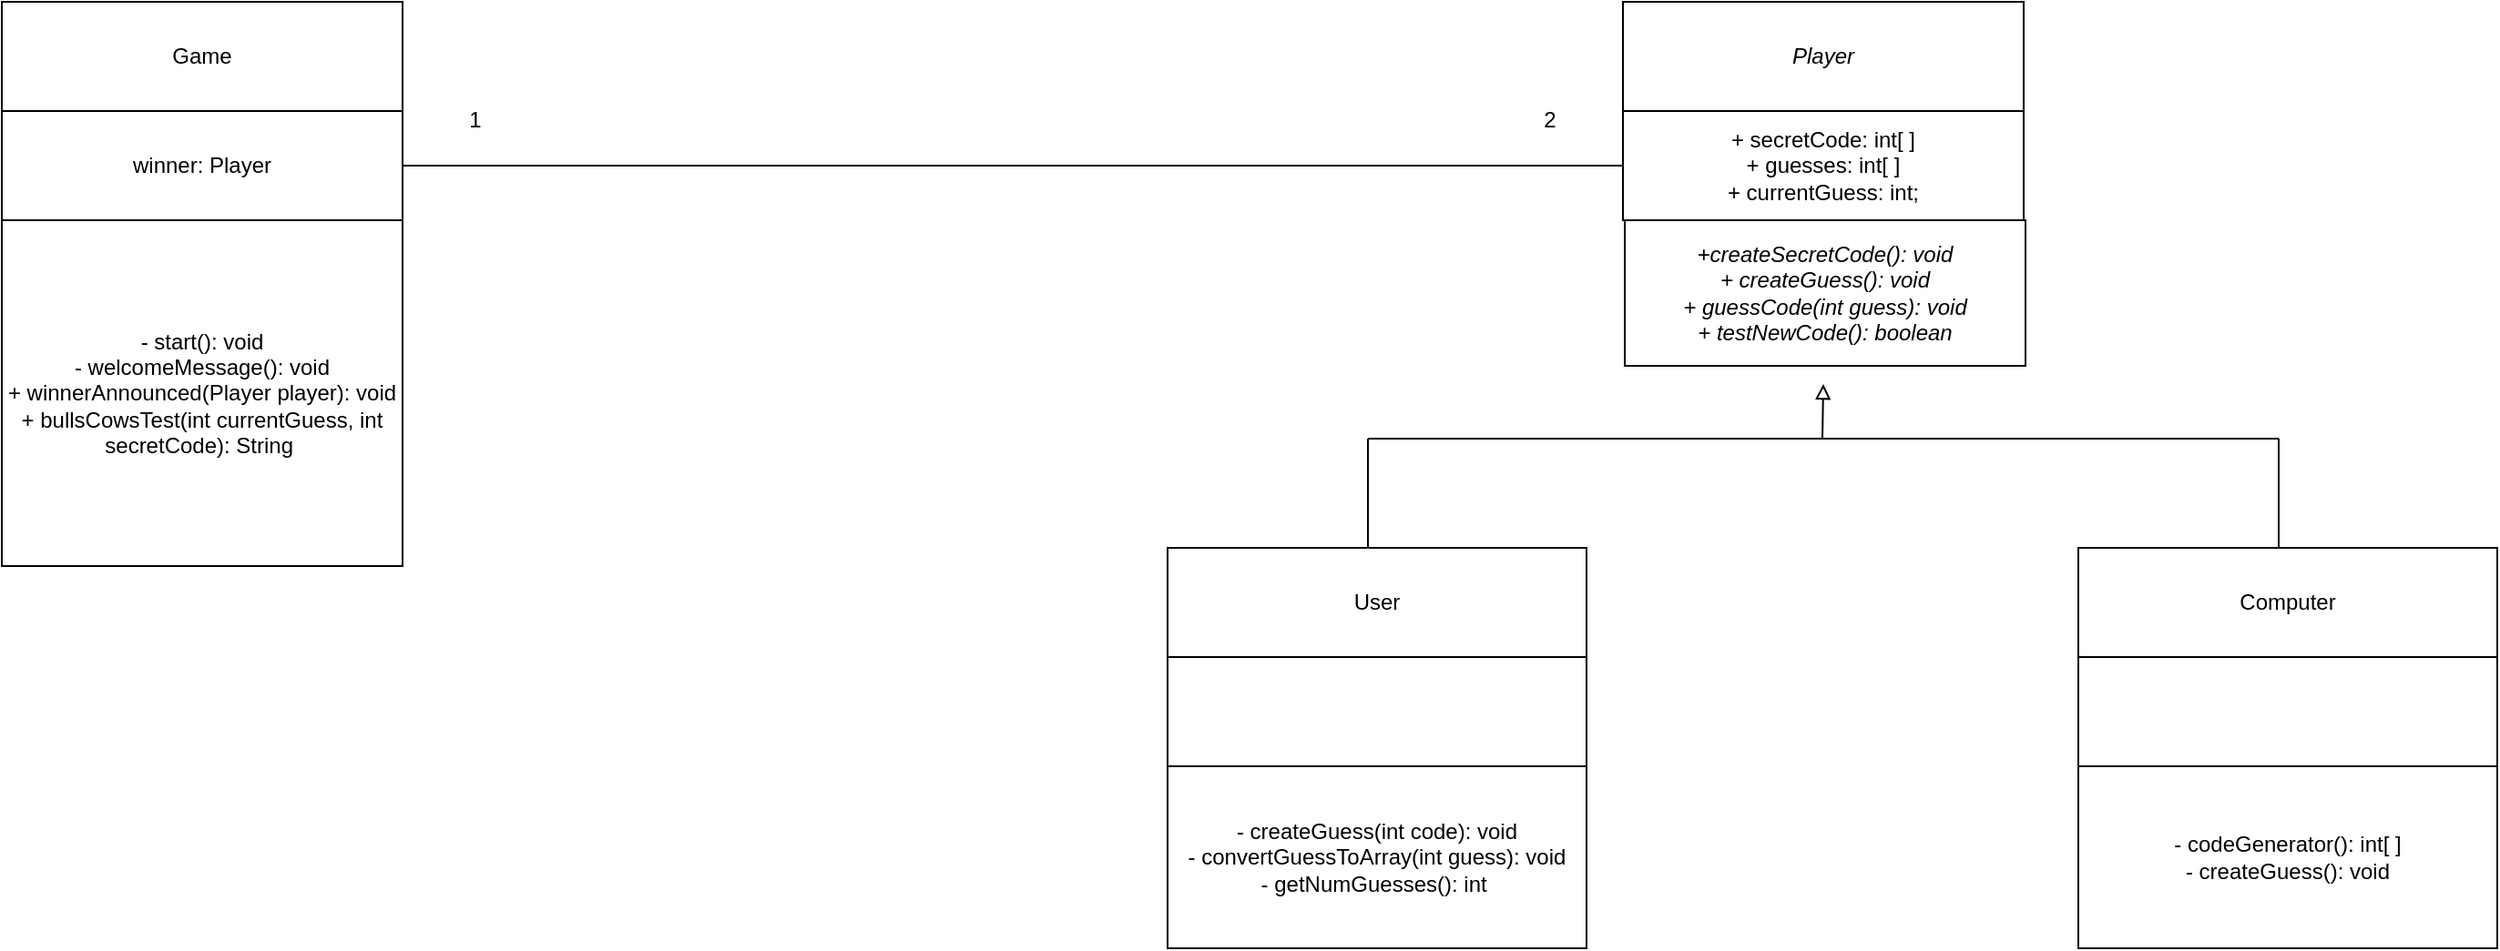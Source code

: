 <mxfile version="24.2.1" type="github">
  <diagram name="Page-1" id="k9EaVZVAbxrQNVvtNwEI">
    <mxGraphModel dx="2139" dy="788" grid="1" gridSize="10" guides="1" tooltips="1" connect="1" arrows="1" fold="1" page="1" pageScale="1" pageWidth="827" pageHeight="1169" math="0" shadow="0">
      <root>
        <mxCell id="0" />
        <mxCell id="1" parent="0" />
        <mxCell id="YOF9pa97loRDRJes7WbL-1" value="&lt;i&gt;Player&lt;/i&gt;" style="rounded=0;whiteSpace=wrap;html=1;" vertex="1" parent="1">
          <mxGeometry x="330" y="30" width="220" height="60" as="geometry" />
        </mxCell>
        <mxCell id="YOF9pa97loRDRJes7WbL-3" value="+ secretCode: int[ ]&lt;div&gt;+ guesses: int[ ]&lt;/div&gt;&lt;div&gt;+ currentGuess: int;&lt;/div&gt;" style="rounded=0;whiteSpace=wrap;html=1;" vertex="1" parent="1">
          <mxGeometry x="330" y="90" width="220" height="60" as="geometry" />
        </mxCell>
        <mxCell id="YOF9pa97loRDRJes7WbL-4" value="&lt;div&gt;&lt;i&gt;+createSecretCode(): void&lt;/i&gt;&lt;/div&gt;&lt;div&gt;&lt;i&gt;+ createGuess(): void&lt;/i&gt;&lt;/div&gt;&lt;i&gt;+ guessCode(int guess): void&lt;/i&gt;&lt;div&gt;&lt;i&gt;+ testNewCode(): boolean&lt;/i&gt;&lt;/div&gt;" style="rounded=0;whiteSpace=wrap;html=1;" vertex="1" parent="1">
          <mxGeometry x="331" y="150" width="220" height="80" as="geometry" />
        </mxCell>
        <mxCell id="YOF9pa97loRDRJes7WbL-10" value="" style="endArrow=none;html=1;rounded=0;" edge="1" parent="1">
          <mxGeometry width="50" height="50" relative="1" as="geometry">
            <mxPoint x="190" y="330" as="sourcePoint" />
            <mxPoint x="190" y="270" as="targetPoint" />
          </mxGeometry>
        </mxCell>
        <mxCell id="YOF9pa97loRDRJes7WbL-11" value="" style="endArrow=none;html=1;rounded=0;" edge="1" parent="1">
          <mxGeometry width="50" height="50" relative="1" as="geometry">
            <mxPoint x="190" y="270" as="sourcePoint" />
            <mxPoint x="440" y="270" as="targetPoint" />
          </mxGeometry>
        </mxCell>
        <mxCell id="YOF9pa97loRDRJes7WbL-12" value="" style="endArrow=none;html=1;rounded=0;" edge="1" parent="1">
          <mxGeometry width="50" height="50" relative="1" as="geometry">
            <mxPoint x="440" y="270" as="sourcePoint" />
            <mxPoint x="690" y="270" as="targetPoint" />
          </mxGeometry>
        </mxCell>
        <mxCell id="YOF9pa97loRDRJes7WbL-13" value="" style="endArrow=none;html=1;rounded=0;" edge="1" parent="1">
          <mxGeometry width="50" height="50" relative="1" as="geometry">
            <mxPoint x="690" y="330" as="sourcePoint" />
            <mxPoint x="690" y="270" as="targetPoint" />
          </mxGeometry>
        </mxCell>
        <mxCell id="YOF9pa97loRDRJes7WbL-14" value="" style="endArrow=block;html=1;rounded=0;endFill=0;" edge="1" parent="1">
          <mxGeometry width="50" height="50" relative="1" as="geometry">
            <mxPoint x="439.5" y="270" as="sourcePoint" />
            <mxPoint x="440" y="240" as="targetPoint" />
          </mxGeometry>
        </mxCell>
        <mxCell id="YOF9pa97loRDRJes7WbL-16" value="User" style="rounded=0;whiteSpace=wrap;html=1;" vertex="1" parent="1">
          <mxGeometry x="80" y="330" width="230" height="60" as="geometry" />
        </mxCell>
        <mxCell id="YOF9pa97loRDRJes7WbL-18" value="" style="rounded=0;whiteSpace=wrap;html=1;" vertex="1" parent="1">
          <mxGeometry x="80" y="390" width="230" height="60" as="geometry" />
        </mxCell>
        <mxCell id="YOF9pa97loRDRJes7WbL-20" value="- createGuess(int code): void&lt;div&gt;- convertGuessToArray(int guess): void&lt;/div&gt;&lt;div&gt;- getNumGuesses(): int&amp;nbsp;&lt;/div&gt;" style="rounded=0;whiteSpace=wrap;html=1;" vertex="1" parent="1">
          <mxGeometry x="80" y="450" width="230" height="100" as="geometry" />
        </mxCell>
        <mxCell id="YOF9pa97loRDRJes7WbL-21" value="Computer" style="rounded=0;whiteSpace=wrap;html=1;" vertex="1" parent="1">
          <mxGeometry x="580" y="330" width="230" height="60" as="geometry" />
        </mxCell>
        <mxCell id="YOF9pa97loRDRJes7WbL-22" value="" style="rounded=0;whiteSpace=wrap;html=1;" vertex="1" parent="1">
          <mxGeometry x="580" y="390" width="230" height="60" as="geometry" />
        </mxCell>
        <mxCell id="YOF9pa97loRDRJes7WbL-23" value="- codeGenerator(): int[ ]&lt;div&gt;- createGuess(): void&lt;/div&gt;" style="rounded=0;whiteSpace=wrap;html=1;" vertex="1" parent="1">
          <mxGeometry x="580" y="450" width="230" height="100" as="geometry" />
        </mxCell>
        <mxCell id="YOF9pa97loRDRJes7WbL-24" value="" style="endArrow=none;html=1;rounded=0;entryX=0;entryY=0.5;entryDx=0;entryDy=0;" edge="1" parent="1" target="YOF9pa97loRDRJes7WbL-3">
          <mxGeometry width="50" height="50" relative="1" as="geometry">
            <mxPoint x="-340" y="120" as="sourcePoint" />
            <mxPoint x="360" y="350" as="targetPoint" />
          </mxGeometry>
        </mxCell>
        <mxCell id="YOF9pa97loRDRJes7WbL-25" value="Game" style="rounded=0;whiteSpace=wrap;html=1;" vertex="1" parent="1">
          <mxGeometry x="-560" y="30" width="220" height="60" as="geometry" />
        </mxCell>
        <mxCell id="YOF9pa97loRDRJes7WbL-26" value="winner: Player" style="rounded=0;whiteSpace=wrap;html=1;" vertex="1" parent="1">
          <mxGeometry x="-560" y="90" width="220" height="60" as="geometry" />
        </mxCell>
        <mxCell id="YOF9pa97loRDRJes7WbL-27" value="- start(): void&lt;div&gt;-&amp;nbsp;welcomeMessage(): void&lt;div&gt;+ winnerAnnounced(Player player): void&lt;br&gt;&lt;/div&gt;&lt;/div&gt;&lt;div&gt;+ bullsCowsTest(int currentGuess, int secretCode): String&amp;nbsp;&lt;/div&gt;" style="rounded=0;whiteSpace=wrap;html=1;" vertex="1" parent="1">
          <mxGeometry x="-560" y="150" width="220" height="190" as="geometry" />
        </mxCell>
        <mxCell id="YOF9pa97loRDRJes7WbL-28" value="1" style="text;html=1;align=center;verticalAlign=middle;whiteSpace=wrap;rounded=0;" vertex="1" parent="1">
          <mxGeometry x="-330" y="80" width="60" height="30" as="geometry" />
        </mxCell>
        <mxCell id="YOF9pa97loRDRJes7WbL-30" value="2" style="text;html=1;align=center;verticalAlign=middle;whiteSpace=wrap;rounded=0;" vertex="1" parent="1">
          <mxGeometry x="260" y="80" width="60" height="30" as="geometry" />
        </mxCell>
      </root>
    </mxGraphModel>
  </diagram>
</mxfile>
